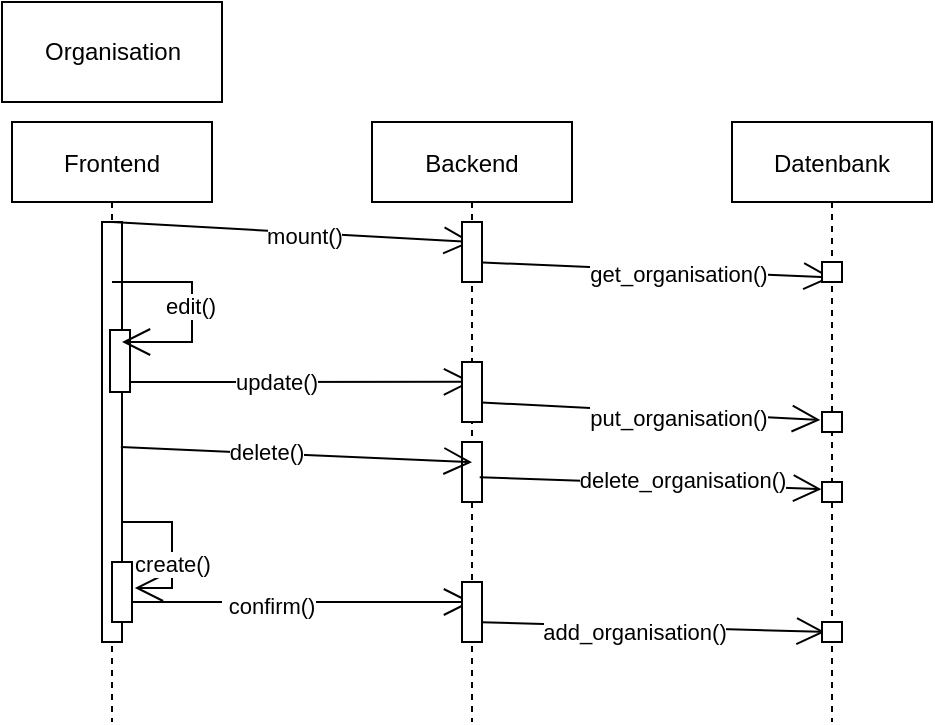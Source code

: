<mxfile version="20.0.1" type="device"><diagram id="kgpKYQtTHZ0yAKxKKP6v" name="Page-1"><mxGraphModel dx="813" dy="403" grid="1" gridSize="10" guides="1" tooltips="1" connect="1" arrows="1" fold="1" page="1" pageScale="1" pageWidth="850" pageHeight="1100" math="0" shadow="0"><root><mxCell id="0"/><mxCell id="1" parent="0"/><mxCell id="3nuBFxr9cyL0pnOWT2aG-1" value="Frontend" style="shape=umlLifeline;perimeter=lifelinePerimeter;container=1;collapsible=0;recursiveResize=0;rounded=0;shadow=0;strokeWidth=1;" parent="1" vertex="1"><mxGeometry x="240" y="80" width="100" height="300" as="geometry"/></mxCell><mxCell id="vq87GS3e0m5q7KY-_ATU-23" value="" style="html=1;points=[];perimeter=orthogonalPerimeter;" vertex="1" parent="3nuBFxr9cyL0pnOWT2aG-1"><mxGeometry x="45" y="50" width="10" height="210" as="geometry"/></mxCell><mxCell id="vq87GS3e0m5q7KY-_ATU-5" value="" style="endArrow=open;endFill=1;endSize=12;html=1;rounded=0;entryX=0.5;entryY=0.433;entryDx=0;entryDy=0;entryPerimeter=0;" edge="1" parent="3nuBFxr9cyL0pnOWT2aG-1" target="3nuBFxr9cyL0pnOWT2aG-5"><mxGeometry width="160" relative="1" as="geometry"><mxPoint x="50" y="130" as="sourcePoint"/><mxPoint x="210" y="130" as="targetPoint"/></mxGeometry></mxCell><mxCell id="vq87GS3e0m5q7KY-_ATU-25" value="update()" style="edgeLabel;html=1;align=center;verticalAlign=middle;resizable=0;points=[];" vertex="1" connectable="0" parent="vq87GS3e0m5q7KY-_ATU-5"><mxGeometry x="-0.094" relative="1" as="geometry"><mxPoint as="offset"/></mxGeometry></mxCell><mxCell id="vq87GS3e0m5q7KY-_ATU-9" value="" style="html=1;points=[];perimeter=orthogonalPerimeter;" vertex="1" parent="3nuBFxr9cyL0pnOWT2aG-1"><mxGeometry x="49" y="104" width="10" height="31" as="geometry"/></mxCell><mxCell id="vq87GS3e0m5q7KY-_ATU-17" value="" style="endArrow=open;endFill=1;endSize=12;html=1;rounded=0;entryX=1.143;entryY=0.433;entryDx=0;entryDy=0;entryPerimeter=0;" edge="1" parent="3nuBFxr9cyL0pnOWT2aG-1" target="vq87GS3e0m5q7KY-_ATU-20"><mxGeometry width="160" relative="1" as="geometry"><mxPoint x="55" y="200" as="sourcePoint"/><mxPoint x="90" y="200" as="targetPoint"/><Array as="points"><mxPoint x="80" y="200"/><mxPoint x="80" y="233"/></Array></mxGeometry></mxCell><mxCell id="vq87GS3e0m5q7KY-_ATU-27" value="create()" style="edgeLabel;html=1;align=center;verticalAlign=middle;resizable=0;points=[];" vertex="1" connectable="0" parent="vq87GS3e0m5q7KY-_ATU-17"><mxGeometry x="0.321" relative="1" as="geometry"><mxPoint y="-5" as="offset"/></mxGeometry></mxCell><mxCell id="vq87GS3e0m5q7KY-_ATU-18" value="" style="endArrow=open;endFill=1;endSize=12;html=1;rounded=0;entryX=0.5;entryY=0.8;entryDx=0;entryDy=0;entryPerimeter=0;" edge="1" parent="3nuBFxr9cyL0pnOWT2aG-1" target="3nuBFxr9cyL0pnOWT2aG-5"><mxGeometry width="160" relative="1" as="geometry"><mxPoint x="50" y="240" as="sourcePoint"/><mxPoint x="210" y="240" as="targetPoint"/></mxGeometry></mxCell><mxCell id="vq87GS3e0m5q7KY-_ATU-29" value="&amp;nbsp;confirm()" style="edgeLabel;html=1;align=center;verticalAlign=middle;resizable=0;points=[];" vertex="1" connectable="0" parent="vq87GS3e0m5q7KY-_ATU-18"><mxGeometry x="-0.138" y="-2" relative="1" as="geometry"><mxPoint as="offset"/></mxGeometry></mxCell><mxCell id="vq87GS3e0m5q7KY-_ATU-20" value="" style="html=1;points=[];perimeter=orthogonalPerimeter;" vertex="1" parent="3nuBFxr9cyL0pnOWT2aG-1"><mxGeometry x="50" y="220" width="10" height="30" as="geometry"/></mxCell><mxCell id="vq87GS3e0m5q7KY-_ATU-33" value="" style="endArrow=open;endFill=1;endSize=12;html=1;rounded=0;entryX=0.5;entryY=0.2;entryDx=0;entryDy=0;entryPerimeter=0;" edge="1" parent="3nuBFxr9cyL0pnOWT2aG-1" target="3nuBFxr9cyL0pnOWT2aG-5"><mxGeometry width="160" relative="1" as="geometry"><mxPoint x="50" y="50" as="sourcePoint"/><mxPoint x="210" y="50" as="targetPoint"/></mxGeometry></mxCell><mxCell id="vq87GS3e0m5q7KY-_ATU-34" value="mount()" style="edgeLabel;html=1;align=center;verticalAlign=middle;resizable=0;points=[];" vertex="1" connectable="0" parent="vq87GS3e0m5q7KY-_ATU-33"><mxGeometry x="0.059" y="-1" relative="1" as="geometry"><mxPoint as="offset"/></mxGeometry></mxCell><mxCell id="3nuBFxr9cyL0pnOWT2aG-5" value="Backend" style="shape=umlLifeline;perimeter=lifelinePerimeter;container=1;collapsible=0;recursiveResize=0;rounded=0;shadow=0;strokeWidth=1;" parent="1" vertex="1"><mxGeometry x="420" y="80" width="100" height="300" as="geometry"/></mxCell><mxCell id="vq87GS3e0m5q7KY-_ATU-6" value="" style="endArrow=open;endFill=1;endSize=12;html=1;rounded=0;entryX=-0.086;entryY=0.4;entryDx=0;entryDy=0;entryPerimeter=0;" edge="1" parent="3nuBFxr9cyL0pnOWT2aG-5" target="vq87GS3e0m5q7KY-_ATU-12"><mxGeometry width="160" relative="1" as="geometry"><mxPoint x="50" y="140" as="sourcePoint"/><mxPoint x="210" y="140" as="targetPoint"/></mxGeometry></mxCell><mxCell id="vq87GS3e0m5q7KY-_ATU-30" value="put_organisation()" style="edgeLabel;html=1;align=center;verticalAlign=middle;resizable=0;points=[];" vertex="1" connectable="0" parent="vq87GS3e0m5q7KY-_ATU-6"><mxGeometry x="0.181" y="-2" relative="1" as="geometry"><mxPoint as="offset"/></mxGeometry></mxCell><mxCell id="vq87GS3e0m5q7KY-_ATU-10" value="" style="html=1;points=[];perimeter=orthogonalPerimeter;" vertex="1" parent="3nuBFxr9cyL0pnOWT2aG-5"><mxGeometry x="45" y="120" width="10" height="30" as="geometry"/></mxCell><mxCell id="vq87GS3e0m5q7KY-_ATU-11" value="" style="html=1;points=[];perimeter=orthogonalPerimeter;" vertex="1" parent="3nuBFxr9cyL0pnOWT2aG-5"><mxGeometry x="45" y="160" width="10" height="30" as="geometry"/></mxCell><mxCell id="vq87GS3e0m5q7KY-_ATU-19" value="" style="endArrow=open;endFill=1;endSize=12;html=1;rounded=0;entryX=0.143;entryY=0.5;entryDx=0;entryDy=0;entryPerimeter=0;" edge="1" parent="3nuBFxr9cyL0pnOWT2aG-5" target="vq87GS3e0m5q7KY-_ATU-22"><mxGeometry width="160" relative="1" as="geometry"><mxPoint x="50" y="250" as="sourcePoint"/><mxPoint x="210" y="250" as="targetPoint"/></mxGeometry></mxCell><mxCell id="vq87GS3e0m5q7KY-_ATU-32" value="add_organisation()" style="edgeLabel;html=1;align=center;verticalAlign=middle;resizable=0;points=[];" vertex="1" connectable="0" parent="vq87GS3e0m5q7KY-_ATU-19"><mxGeometry x="-0.081" y="-2" relative="1" as="geometry"><mxPoint as="offset"/></mxGeometry></mxCell><mxCell id="vq87GS3e0m5q7KY-_ATU-21" value="" style="html=1;points=[];perimeter=orthogonalPerimeter;" vertex="1" parent="3nuBFxr9cyL0pnOWT2aG-5"><mxGeometry x="45" y="230" width="10" height="30" as="geometry"/></mxCell><mxCell id="vq87GS3e0m5q7KY-_ATU-35" value="" style="endArrow=open;endFill=1;endSize=12;html=1;rounded=0;entryX=0.499;entryY=0.259;entryDx=0;entryDy=0;entryPerimeter=0;" edge="1" parent="3nuBFxr9cyL0pnOWT2aG-5" target="vq87GS3e0m5q7KY-_ATU-1"><mxGeometry width="160" relative="1" as="geometry"><mxPoint x="50" y="70" as="sourcePoint"/><mxPoint x="210" y="70" as="targetPoint"/></mxGeometry></mxCell><mxCell id="vq87GS3e0m5q7KY-_ATU-36" value="get_organisation()" style="edgeLabel;html=1;align=center;verticalAlign=middle;resizable=0;points=[];" vertex="1" connectable="0" parent="vq87GS3e0m5q7KY-_ATU-35"><mxGeometry x="0.143" y="-1" relative="1" as="geometry"><mxPoint as="offset"/></mxGeometry></mxCell><mxCell id="vq87GS3e0m5q7KY-_ATU-38" value="" style="html=1;points=[];perimeter=orthogonalPerimeter;" vertex="1" parent="3nuBFxr9cyL0pnOWT2aG-5"><mxGeometry x="45" y="50" width="10" height="30" as="geometry"/></mxCell><mxCell id="vq87GS3e0m5q7KY-_ATU-1" value="Datenbank" style="shape=umlLifeline;perimeter=lifelinePerimeter;container=1;collapsible=0;recursiveResize=0;rounded=0;shadow=0;strokeWidth=1;" vertex="1" parent="1"><mxGeometry x="600" y="80" width="100" height="300" as="geometry"/></mxCell><mxCell id="vq87GS3e0m5q7KY-_ATU-12" value="" style="html=1;points=[];perimeter=orthogonalPerimeter;" vertex="1" parent="vq87GS3e0m5q7KY-_ATU-1"><mxGeometry x="45" y="145" width="10" height="10" as="geometry"/></mxCell><mxCell id="vq87GS3e0m5q7KY-_ATU-15" value="" style="html=1;points=[];perimeter=orthogonalPerimeter;" vertex="1" parent="vq87GS3e0m5q7KY-_ATU-1"><mxGeometry x="45" y="180" width="10" height="10" as="geometry"/></mxCell><mxCell id="vq87GS3e0m5q7KY-_ATU-22" value="" style="html=1;points=[];perimeter=orthogonalPerimeter;" vertex="1" parent="vq87GS3e0m5q7KY-_ATU-1"><mxGeometry x="45" y="250" width="10" height="10" as="geometry"/></mxCell><mxCell id="vq87GS3e0m5q7KY-_ATU-39" value="" style="html=1;points=[];perimeter=orthogonalPerimeter;" vertex="1" parent="vq87GS3e0m5q7KY-_ATU-1"><mxGeometry x="45" y="70" width="10" height="10" as="geometry"/></mxCell><mxCell id="vq87GS3e0m5q7KY-_ATU-8" value="" style="endArrow=open;endFill=1;endSize=12;html=1;rounded=0;entryX=-0.029;entryY=0.357;entryDx=0;entryDy=0;entryPerimeter=0;exitX=0.886;exitY=0.586;exitDx=0;exitDy=0;exitPerimeter=0;" edge="1" parent="1" source="vq87GS3e0m5q7KY-_ATU-11" target="vq87GS3e0m5q7KY-_ATU-15"><mxGeometry width="160" relative="1" as="geometry"><mxPoint x="480" y="260" as="sourcePoint"/><mxPoint x="529.5" y="260" as="targetPoint"/></mxGeometry></mxCell><mxCell id="vq87GS3e0m5q7KY-_ATU-31" value="delete_organisation()" style="edgeLabel;html=1;align=center;verticalAlign=middle;resizable=0;points=[];" vertex="1" connectable="0" parent="vq87GS3e0m5q7KY-_ATU-8"><mxGeometry x="0.176" y="2" relative="1" as="geometry"><mxPoint as="offset"/></mxGeometry></mxCell><mxCell id="vq87GS3e0m5q7KY-_ATU-16" value="" style="endArrow=open;endFill=1;endSize=12;html=1;rounded=0;" edge="1" parent="1"><mxGeometry width="160" relative="1" as="geometry"><mxPoint x="290" y="160" as="sourcePoint"/><mxPoint x="295" y="190" as="targetPoint"/><Array as="points"><mxPoint x="330" y="160"/><mxPoint x="330" y="190"/></Array></mxGeometry></mxCell><mxCell id="vq87GS3e0m5q7KY-_ATU-24" value="edit()" style="edgeLabel;html=1;align=center;verticalAlign=middle;resizable=0;points=[];" vertex="1" connectable="0" parent="vq87GS3e0m5q7KY-_ATU-16"><mxGeometry x="-0.009" y="-1" relative="1" as="geometry"><mxPoint as="offset"/></mxGeometry></mxCell><mxCell id="vq87GS3e0m5q7KY-_ATU-7" value="" style="endArrow=open;endFill=1;endSize=12;html=1;rounded=0;entryX=0.5;entryY=0.567;entryDx=0;entryDy=0;entryPerimeter=0;exitX=0.943;exitY=0.536;exitDx=0;exitDy=0;exitPerimeter=0;" edge="1" parent="1" source="vq87GS3e0m5q7KY-_ATU-23" target="3nuBFxr9cyL0pnOWT2aG-5"><mxGeometry width="160" relative="1" as="geometry"><mxPoint x="310" y="250" as="sourcePoint"/><mxPoint x="450" y="250" as="targetPoint"/></mxGeometry></mxCell><mxCell id="vq87GS3e0m5q7KY-_ATU-28" value="delete()" style="edgeLabel;html=1;align=center;verticalAlign=middle;resizable=0;points=[];" vertex="1" connectable="0" parent="vq87GS3e0m5q7KY-_ATU-7"><mxGeometry x="-0.18" y="1" relative="1" as="geometry"><mxPoint as="offset"/></mxGeometry></mxCell><mxCell id="vq87GS3e0m5q7KY-_ATU-37" value="Organisation" style="html=1;" vertex="1" parent="1"><mxGeometry x="235" y="20" width="110" height="50" as="geometry"/></mxCell></root></mxGraphModel></diagram></mxfile>